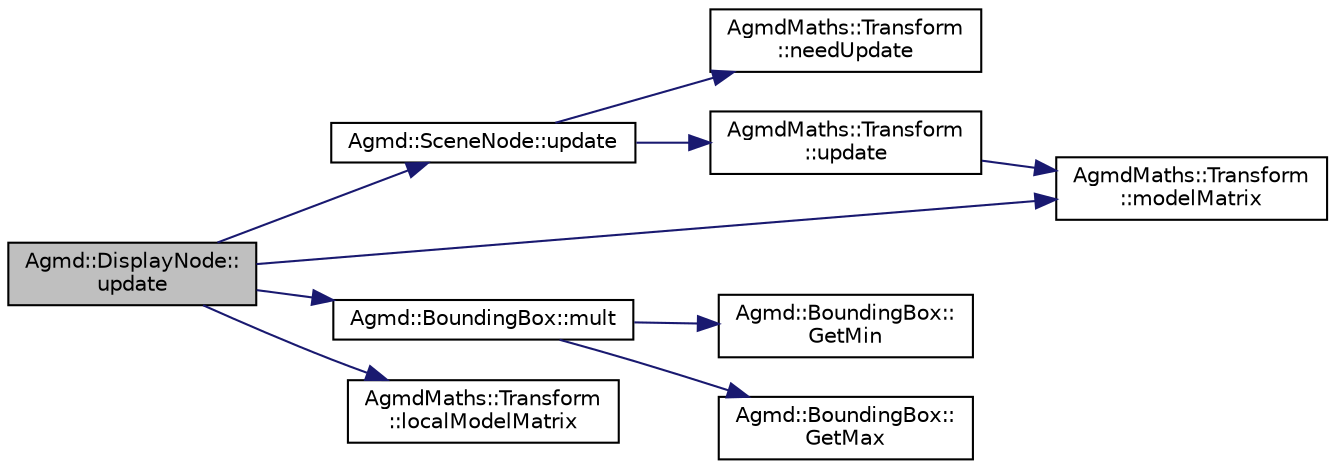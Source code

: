 digraph "Agmd::DisplayNode::update"
{
  edge [fontname="Helvetica",fontsize="10",labelfontname="Helvetica",labelfontsize="10"];
  node [fontname="Helvetica",fontsize="10",shape=record];
  rankdir="LR";
  Node1 [label="Agmd::DisplayNode::\lupdate",height=0.2,width=0.4,color="black", fillcolor="grey75", style="filled" fontcolor="black"];
  Node1 -> Node2 [color="midnightblue",fontsize="10",style="solid",fontname="Helvetica"];
  Node2 [label="Agmd::SceneNode::update",height=0.2,width=0.4,color="black", fillcolor="white", style="filled",URL="$class_agmd_1_1_scene_node.html#a8ee2002fe5b30368f272d31ce0213d2e"];
  Node2 -> Node3 [color="midnightblue",fontsize="10",style="solid",fontname="Helvetica"];
  Node3 [label="AgmdMaths::Transform\l::needUpdate",height=0.2,width=0.4,color="black", fillcolor="white", style="filled",URL="$class_agmd_maths_1_1_transform.html#a4b719bb99a251321827d33e90bebad61"];
  Node2 -> Node4 [color="midnightblue",fontsize="10",style="solid",fontname="Helvetica"];
  Node4 [label="AgmdMaths::Transform\l::update",height=0.2,width=0.4,color="black", fillcolor="white", style="filled",URL="$class_agmd_maths_1_1_transform.html#abc27a93e3cac63e8222138b91d098310"];
  Node4 -> Node5 [color="midnightblue",fontsize="10",style="solid",fontname="Helvetica"];
  Node5 [label="AgmdMaths::Transform\l::modelMatrix",height=0.2,width=0.4,color="black", fillcolor="white", style="filled",URL="$class_agmd_maths_1_1_transform.html#a10bb16e4f3dc5555d2684384526da320"];
  Node1 -> Node6 [color="midnightblue",fontsize="10",style="solid",fontname="Helvetica"];
  Node6 [label="Agmd::BoundingBox::mult",height=0.2,width=0.4,color="black", fillcolor="white", style="filled",URL="$class_agmd_1_1_bounding_box.html#a65e5cdcf9f9320a11e4e9816cd78083a"];
  Node6 -> Node7 [color="midnightblue",fontsize="10",style="solid",fontname="Helvetica"];
  Node7 [label="Agmd::BoundingBox::\lGetMin",height=0.2,width=0.4,color="black", fillcolor="white", style="filled",URL="$class_agmd_1_1_bounding_box.html#af4cb7f98c2b6759b01e89115c297db1d"];
  Node6 -> Node8 [color="midnightblue",fontsize="10",style="solid",fontname="Helvetica"];
  Node8 [label="Agmd::BoundingBox::\lGetMax",height=0.2,width=0.4,color="black", fillcolor="white", style="filled",URL="$class_agmd_1_1_bounding_box.html#a016e74269a19c3692886199a8c36d9fc"];
  Node1 -> Node9 [color="midnightblue",fontsize="10",style="solid",fontname="Helvetica"];
  Node9 [label="AgmdMaths::Transform\l::localModelMatrix",height=0.2,width=0.4,color="black", fillcolor="white", style="filled",URL="$class_agmd_maths_1_1_transform.html#a17a66b12dee563680c1f892c01d85942"];
  Node1 -> Node5 [color="midnightblue",fontsize="10",style="solid",fontname="Helvetica"];
}

